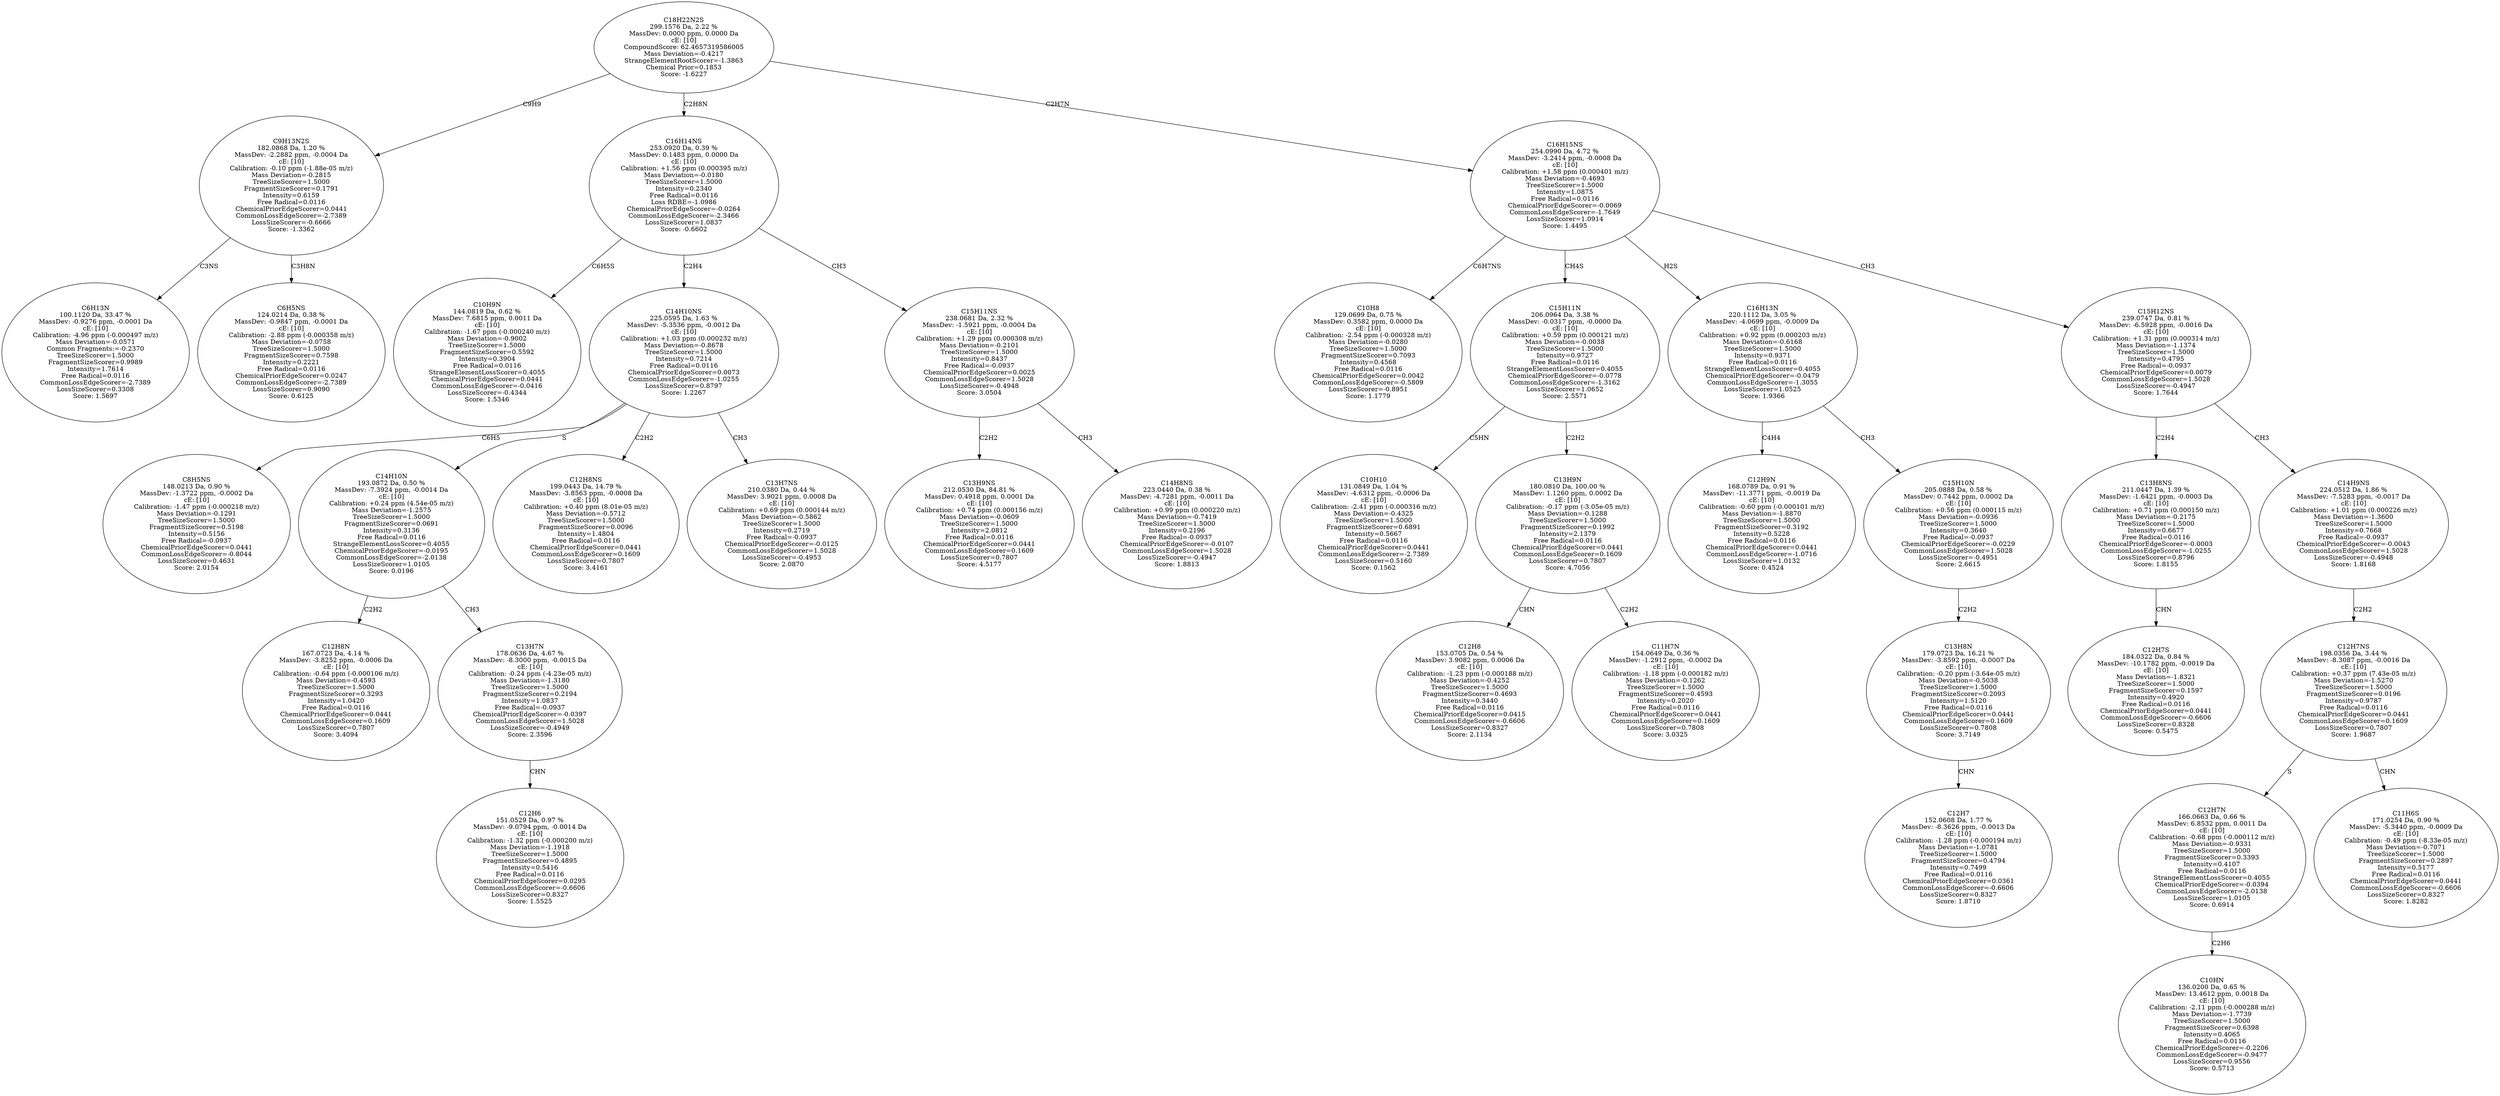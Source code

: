 strict digraph {
v1 [label="C6H13N\n100.1120 Da, 33.47 %\nMassDev: -0.9276 ppm, -0.0001 Da\ncE: [10]\nCalibration: -4.96 ppm (-0.000497 m/z)\nMass Deviation=-0.0571\nCommon Fragments:=-0.2370\nTreeSizeScorer=1.5000\nFragmentSizeScorer=0.9989\nIntensity=1.7614\nFree Radical=0.0116\nCommonLossEdgeScorer=-2.7389\nLossSizeScorer=0.3308\nScore: 1.5697"];
v2 [label="C6H5NS\n124.0214 Da, 0.38 %\nMassDev: -0.9847 ppm, -0.0001 Da\ncE: [10]\nCalibration: -2.88 ppm (-0.000358 m/z)\nMass Deviation=-0.0758\nTreeSizeScorer=1.5000\nFragmentSizeScorer=0.7598\nIntensity=0.2221\nFree Radical=0.0116\nChemicalPriorEdgeScorer=0.0247\nCommonLossEdgeScorer=-2.7389\nLossSizeScorer=0.9090\nScore: 0.6125"];
v3 [label="C9H13N2S\n182.0868 Da, 1.20 %\nMassDev: -2.2882 ppm, -0.0004 Da\ncE: [10]\nCalibration: -0.10 ppm (-1.88e-05 m/z)\nMass Deviation=-0.2815\nTreeSizeScorer=1.5000\nFragmentSizeScorer=0.1791\nIntensity=0.6159\nFree Radical=0.0116\nChemicalPriorEdgeScorer=0.0441\nCommonLossEdgeScorer=-2.7389\nLossSizeScorer=-0.6666\nScore: -1.3362"];
v4 [label="C10H9N\n144.0819 Da, 0.62 %\nMassDev: 7.6815 ppm, 0.0011 Da\ncE: [10]\nCalibration: -1.67 ppm (-0.000240 m/z)\nMass Deviation=-0.9002\nTreeSizeScorer=1.5000\nFragmentSizeScorer=0.5592\nIntensity=0.3904\nFree Radical=0.0116\nStrangeElementLossScorer=0.4055\nChemicalPriorEdgeScorer=0.0441\nCommonLossEdgeScorer=-0.0416\nLossSizeScorer=-0.4344\nScore: 1.5346"];
v5 [label="C8H5NS\n148.0213 Da, 0.90 %\nMassDev: -1.3722 ppm, -0.0002 Da\ncE: [10]\nCalibration: -1.47 ppm (-0.000218 m/z)\nMass Deviation=-0.1291\nTreeSizeScorer=1.5000\nFragmentSizeScorer=0.5198\nIntensity=0.5156\nFree Radical=-0.0937\nChemicalPriorEdgeScorer=0.0441\nCommonLossEdgeScorer=-0.8044\nLossSizeScorer=0.4631\nScore: 2.0154"];
v6 [label="C12H8N\n167.0723 Da, 4.14 %\nMassDev: -3.8252 ppm, -0.0006 Da\ncE: [10]\nCalibration: -0.64 ppm (-0.000106 m/z)\nMass Deviation=-0.4593\nTreeSizeScorer=1.5000\nFragmentSizeScorer=0.3293\nIntensity=1.0420\nFree Radical=0.0116\nChemicalPriorEdgeScorer=0.0441\nCommonLossEdgeScorer=0.1609\nLossSizeScorer=0.7807\nScore: 3.4094"];
v7 [label="C12H6\n151.0529 Da, 0.97 %\nMassDev: -9.0794 ppm, -0.0014 Da\ncE: [10]\nCalibration: -1.32 ppm (-0.000200 m/z)\nMass Deviation=-1.1918\nTreeSizeScorer=1.5000\nFragmentSizeScorer=0.4895\nIntensity=0.5416\nFree Radical=0.0116\nChemicalPriorEdgeScorer=0.0295\nCommonLossEdgeScorer=-0.6606\nLossSizeScorer=0.8327\nScore: 1.5525"];
v8 [label="C13H7N\n178.0636 Da, 4.67 %\nMassDev: -8.3000 ppm, -0.0015 Da\ncE: [10]\nCalibration: -0.24 ppm (-4.23e-05 m/z)\nMass Deviation=-1.3180\nTreeSizeScorer=1.5000\nFragmentSizeScorer=0.2194\nIntensity=1.0837\nFree Radical=-0.0937\nChemicalPriorEdgeScorer=-0.0397\nCommonLossEdgeScorer=1.5028\nLossSizeScorer=-0.4949\nScore: 2.3596"];
v9 [label="C14H10N\n193.0872 Da, 0.50 %\nMassDev: -7.3924 ppm, -0.0014 Da\ncE: [10]\nCalibration: +0.24 ppm (4.54e-05 m/z)\nMass Deviation=-1.2575\nTreeSizeScorer=1.5000\nFragmentSizeScorer=0.0691\nIntensity=0.3136\nFree Radical=0.0116\nStrangeElementLossScorer=0.4055\nChemicalPriorEdgeScorer=-0.0195\nCommonLossEdgeScorer=-2.0138\nLossSizeScorer=1.0105\nScore: 0.0196"];
v10 [label="C12H8NS\n199.0443 Da, 14.79 %\nMassDev: -3.8563 ppm, -0.0008 Da\ncE: [10]\nCalibration: +0.40 ppm (8.01e-05 m/z)\nMass Deviation=-0.5712\nTreeSizeScorer=1.5000\nFragmentSizeScorer=0.0096\nIntensity=1.4804\nFree Radical=0.0116\nChemicalPriorEdgeScorer=0.0441\nCommonLossEdgeScorer=0.1609\nLossSizeScorer=0.7807\nScore: 3.4161"];
v11 [label="C13H7NS\n210.0380 Da, 0.44 %\nMassDev: 3.9021 ppm, 0.0008 Da\ncE: [10]\nCalibration: +0.69 ppm (0.000144 m/z)\nMass Deviation=-0.5862\nTreeSizeScorer=1.5000\nIntensity=0.2719\nFree Radical=-0.0937\nChemicalPriorEdgeScorer=-0.0125\nCommonLossEdgeScorer=1.5028\nLossSizeScorer=-0.4953\nScore: 2.0870"];
v12 [label="C14H10NS\n225.0595 Da, 1.63 %\nMassDev: -5.3536 ppm, -0.0012 Da\ncE: [10]\nCalibration: +1.03 ppm (0.000232 m/z)\nMass Deviation=-0.8678\nTreeSizeScorer=1.5000\nIntensity=0.7214\nFree Radical=0.0116\nChemicalPriorEdgeScorer=0.0073\nCommonLossEdgeScorer=-1.0255\nLossSizeScorer=0.8797\nScore: 1.2267"];
v13 [label="C13H9NS\n212.0530 Da, 84.81 %\nMassDev: 0.4918 ppm, 0.0001 Da\ncE: [10]\nCalibration: +0.74 ppm (0.000156 m/z)\nMass Deviation=-0.0609\nTreeSizeScorer=1.5000\nIntensity=2.0812\nFree Radical=0.0116\nChemicalPriorEdgeScorer=0.0441\nCommonLossEdgeScorer=0.1609\nLossSizeScorer=0.7807\nScore: 4.5177"];
v14 [label="C14H8NS\n223.0440 Da, 0.38 %\nMassDev: -4.7281 ppm, -0.0011 Da\ncE: [10]\nCalibration: +0.99 ppm (0.000220 m/z)\nMass Deviation=-0.7419\nTreeSizeScorer=1.5000\nIntensity=0.2196\nFree Radical=-0.0937\nChemicalPriorEdgeScorer=-0.0107\nCommonLossEdgeScorer=1.5028\nLossSizeScorer=-0.4947\nScore: 1.8813"];
v15 [label="C15H11NS\n238.0681 Da, 2.32 %\nMassDev: -1.5921 ppm, -0.0004 Da\ncE: [10]\nCalibration: +1.29 ppm (0.000308 m/z)\nMass Deviation=-0.2101\nTreeSizeScorer=1.5000\nIntensity=0.8437\nFree Radical=-0.0937\nChemicalPriorEdgeScorer=0.0025\nCommonLossEdgeScorer=1.5028\nLossSizeScorer=-0.4948\nScore: 3.0504"];
v16 [label="C16H14NS\n253.0920 Da, 0.39 %\nMassDev: 0.1483 ppm, 0.0000 Da\ncE: [10]\nCalibration: +1.56 ppm (0.000395 m/z)\nMass Deviation=-0.0180\nTreeSizeScorer=1.5000\nIntensity=0.2340\nFree Radical=0.0116\nLoss RDBE=-1.0986\nChemicalPriorEdgeScorer=-0.0264\nCommonLossEdgeScorer=-2.3466\nLossSizeScorer=1.0837\nScore: -0.6602"];
v17 [label="C10H8\n129.0699 Da, 0.75 %\nMassDev: 0.3582 ppm, 0.0000 Da\ncE: [10]\nCalibration: -2.54 ppm (-0.000328 m/z)\nMass Deviation=-0.0280\nTreeSizeScorer=1.5000\nFragmentSizeScorer=0.7093\nIntensity=0.4568\nFree Radical=0.0116\nChemicalPriorEdgeScorer=0.0042\nCommonLossEdgeScorer=-0.5809\nLossSizeScorer=-0.8951\nScore: 1.1779"];
v18 [label="C10H10\n131.0849 Da, 1.04 %\nMassDev: -4.6312 ppm, -0.0006 Da\ncE: [10]\nCalibration: -2.41 ppm (-0.000316 m/z)\nMass Deviation=-0.4325\nTreeSizeScorer=1.5000\nFragmentSizeScorer=0.6891\nIntensity=0.5667\nFree Radical=0.0116\nChemicalPriorEdgeScorer=0.0441\nCommonLossEdgeScorer=-2.7389\nLossSizeScorer=0.5160\nScore: 0.1562"];
v19 [label="C12H8\n153.0705 Da, 0.54 %\nMassDev: 3.9082 ppm, 0.0006 Da\ncE: [10]\nCalibration: -1.23 ppm (-0.000188 m/z)\nMass Deviation=-0.4252\nTreeSizeScorer=1.5000\nFragmentSizeScorer=0.4693\nIntensity=0.3440\nFree Radical=0.0116\nChemicalPriorEdgeScorer=0.0415\nCommonLossEdgeScorer=-0.6606\nLossSizeScorer=0.8327\nScore: 2.1134"];
v20 [label="C11H7N\n154.0649 Da, 0.36 %\nMassDev: -1.2912 ppm, -0.0002 Da\ncE: [10]\nCalibration: -1.18 ppm (-0.000182 m/z)\nMass Deviation=-0.1262\nTreeSizeScorer=1.5000\nFragmentSizeScorer=0.4593\nIntensity=0.2020\nFree Radical=0.0116\nChemicalPriorEdgeScorer=0.0441\nCommonLossEdgeScorer=0.1609\nLossSizeScorer=0.7808\nScore: 3.0325"];
v21 [label="C13H9N\n180.0810 Da, 100.00 %\nMassDev: 1.1260 ppm, 0.0002 Da\ncE: [10]\nCalibration: -0.17 ppm (-3.05e-05 m/z)\nMass Deviation=-0.1288\nTreeSizeScorer=1.5000\nFragmentSizeScorer=0.1992\nIntensity=2.1379\nFree Radical=0.0116\nChemicalPriorEdgeScorer=0.0441\nCommonLossEdgeScorer=0.1609\nLossSizeScorer=0.7807\nScore: 4.7056"];
v22 [label="C15H11N\n206.0964 Da, 3.38 %\nMassDev: -0.0317 ppm, -0.0000 Da\ncE: [10]\nCalibration: +0.59 ppm (0.000121 m/z)\nMass Deviation=-0.0038\nTreeSizeScorer=1.5000\nIntensity=0.9727\nFree Radical=0.0116\nStrangeElementLossScorer=0.4055\nChemicalPriorEdgeScorer=-0.0778\nCommonLossEdgeScorer=-1.3162\nLossSizeScorer=1.0652\nScore: 2.5571"];
v23 [label="C12H9N\n168.0789 Da, 0.91 %\nMassDev: -11.3771 ppm, -0.0019 Da\ncE: [10]\nCalibration: -0.60 ppm (-0.000101 m/z)\nMass Deviation=-1.8870\nTreeSizeScorer=1.5000\nFragmentSizeScorer=0.3192\nIntensity=0.5228\nFree Radical=0.0116\nChemicalPriorEdgeScorer=0.0441\nCommonLossEdgeScorer=-1.0716\nLossSizeScorer=1.0132\nScore: 0.4524"];
v24 [label="C12H7\n152.0608 Da, 1.77 %\nMassDev: -8.3626 ppm, -0.0013 Da\ncE: [10]\nCalibration: -1.28 ppm (-0.000194 m/z)\nMass Deviation=-1.0781\nTreeSizeScorer=1.5000\nFragmentSizeScorer=0.4794\nIntensity=0.7499\nFree Radical=0.0116\nChemicalPriorEdgeScorer=0.0361\nCommonLossEdgeScorer=-0.6606\nLossSizeScorer=0.8327\nScore: 1.8710"];
v25 [label="C13H8N\n179.0723 Da, 16.21 %\nMassDev: -3.8592 ppm, -0.0007 Da\ncE: [10]\nCalibration: -0.20 ppm (-3.64e-05 m/z)\nMass Deviation=-0.5038\nTreeSizeScorer=1.5000\nFragmentSizeScorer=0.2093\nIntensity=1.5120\nFree Radical=0.0116\nChemicalPriorEdgeScorer=0.0441\nCommonLossEdgeScorer=0.1609\nLossSizeScorer=0.7808\nScore: 3.7149"];
v26 [label="C15H10N\n205.0888 Da, 0.58 %\nMassDev: 0.7442 ppm, 0.0002 Da\ncE: [10]\nCalibration: +0.56 ppm (0.000115 m/z)\nMass Deviation=-0.0936\nTreeSizeScorer=1.5000\nIntensity=0.3640\nFree Radical=-0.0937\nChemicalPriorEdgeScorer=-0.0229\nCommonLossEdgeScorer=1.5028\nLossSizeScorer=-0.4951\nScore: 2.6615"];
v27 [label="C16H13N\n220.1112 Da, 3.05 %\nMassDev: -4.0699 ppm, -0.0009 Da\ncE: [10]\nCalibration: +0.92 ppm (0.000203 m/z)\nMass Deviation=-0.6168\nTreeSizeScorer=1.5000\nIntensity=0.9371\nFree Radical=0.0116\nStrangeElementLossScorer=0.4055\nChemicalPriorEdgeScorer=-0.0479\nCommonLossEdgeScorer=-1.3055\nLossSizeScorer=1.0525\nScore: 1.9366"];
v28 [label="C12H7S\n184.0322 Da, 0.84 %\nMassDev: -10.1782 ppm, -0.0019 Da\ncE: [10]\nMass Deviation=-1.8321\nTreeSizeScorer=1.5000\nFragmentSizeScorer=0.1597\nIntensity=0.4920\nFree Radical=0.0116\nChemicalPriorEdgeScorer=0.0441\nCommonLossEdgeScorer=-0.6606\nLossSizeScorer=0.8328\nScore: 0.5475"];
v29 [label="C13H8NS\n211.0447 Da, 1.39 %\nMassDev: -1.6421 ppm, -0.0003 Da\ncE: [10]\nCalibration: +0.71 ppm (0.000150 m/z)\nMass Deviation=-0.2175\nTreeSizeScorer=1.5000\nIntensity=0.6677\nFree Radical=0.0116\nChemicalPriorEdgeScorer=-0.0003\nCommonLossEdgeScorer=-1.0255\nLossSizeScorer=0.8796\nScore: 1.8155"];
v30 [label="C10HN\n136.0200 Da, 0.65 %\nMassDev: 13.4612 ppm, 0.0018 Da\ncE: [10]\nCalibration: -2.11 ppm (-0.000288 m/z)\nMass Deviation=-1.7739\nTreeSizeScorer=1.5000\nFragmentSizeScorer=0.6398\nIntensity=0.4065\nFree Radical=0.0116\nChemicalPriorEdgeScorer=-0.2206\nCommonLossEdgeScorer=-0.9477\nLossSizeScorer=0.9556\nScore: 0.5713"];
v31 [label="C12H7N\n166.0663 Da, 0.66 %\nMassDev: 6.8532 ppm, 0.0011 Da\ncE: [10]\nCalibration: -0.68 ppm (-0.000112 m/z)\nMass Deviation=-0.9331\nTreeSizeScorer=1.5000\nFragmentSizeScorer=0.3393\nIntensity=0.4107\nFree Radical=0.0116\nStrangeElementLossScorer=0.4055\nChemicalPriorEdgeScorer=-0.0394\nCommonLossEdgeScorer=-2.0138\nLossSizeScorer=1.0105\nScore: 0.6914"];
v32 [label="C11H6S\n171.0254 Da, 0.90 %\nMassDev: -5.3440 ppm, -0.0009 Da\ncE: [10]\nCalibration: -0.49 ppm (-8.33e-05 m/z)\nMass Deviation=-0.7071\nTreeSizeScorer=1.5000\nFragmentSizeScorer=0.2897\nIntensity=0.5177\nFree Radical=0.0116\nChemicalPriorEdgeScorer=0.0441\nCommonLossEdgeScorer=-0.6606\nLossSizeScorer=0.8327\nScore: 1.8282"];
v33 [label="C12H7NS\n198.0356 Da, 3.44 %\nMassDev: -8.3087 ppm, -0.0016 Da\ncE: [10]\nCalibration: +0.37 ppm (7.43e-05 m/z)\nMass Deviation=-1.5270\nTreeSizeScorer=1.5000\nFragmentSizeScorer=0.0196\nIntensity=0.9787\nFree Radical=0.0116\nChemicalPriorEdgeScorer=0.0441\nCommonLossEdgeScorer=0.1609\nLossSizeScorer=0.7807\nScore: 1.9687"];
v34 [label="C14H9NS\n224.0512 Da, 1.86 %\nMassDev: -7.5283 ppm, -0.0017 Da\ncE: [10]\nCalibration: +1.01 ppm (0.000226 m/z)\nMass Deviation=-1.3600\nTreeSizeScorer=1.5000\nIntensity=0.7668\nFree Radical=-0.0937\nChemicalPriorEdgeScorer=-0.0043\nCommonLossEdgeScorer=1.5028\nLossSizeScorer=-0.4948\nScore: 1.8168"];
v35 [label="C15H12NS\n239.0747 Da, 0.81 %\nMassDev: -6.5928 ppm, -0.0016 Da\ncE: [10]\nCalibration: +1.31 ppm (0.000314 m/z)\nMass Deviation=-1.1374\nTreeSizeScorer=1.5000\nIntensity=0.4795\nFree Radical=-0.0937\nChemicalPriorEdgeScorer=0.0079\nCommonLossEdgeScorer=1.5028\nLossSizeScorer=-0.4947\nScore: 1.7644"];
v36 [label="C16H15NS\n254.0990 Da, 4.72 %\nMassDev: -3.2414 ppm, -0.0008 Da\ncE: [10]\nCalibration: +1.58 ppm (0.000401 m/z)\nMass Deviation=-0.4693\nTreeSizeScorer=1.5000\nIntensity=1.0875\nFree Radical=0.0116\nChemicalPriorEdgeScorer=-0.0069\nCommonLossEdgeScorer=-1.7649\nLossSizeScorer=1.0914\nScore: 1.4495"];
v37 [label="C18H22N2S\n299.1576 Da, 2.22 %\nMassDev: 0.0000 ppm, 0.0000 Da\ncE: [10]\nCompoundScore: 62.4657319586005\nMass Deviation=-0.4217\nStrangeElementRootScorer=-1.3863\nChemical Prior=0.1853\nScore: -1.6227"];
v3 -> v1 [label="C3NS"];
v3 -> v2 [label="C3H8N"];
v37 -> v3 [label="C9H9"];
v16 -> v4 [label="C6H5S"];
v12 -> v5 [label="C6H5"];
v9 -> v6 [label="C2H2"];
v8 -> v7 [label="CHN"];
v9 -> v8 [label="CH3"];
v12 -> v9 [label="S"];
v12 -> v10 [label="C2H2"];
v12 -> v11 [label="CH3"];
v16 -> v12 [label="C2H4"];
v15 -> v13 [label="C2H2"];
v15 -> v14 [label="CH3"];
v16 -> v15 [label="CH3"];
v37 -> v16 [label="C2H8N"];
v36 -> v17 [label="C6H7NS"];
v22 -> v18 [label="C5HN"];
v21 -> v19 [label="CHN"];
v21 -> v20 [label="C2H2"];
v22 -> v21 [label="C2H2"];
v36 -> v22 [label="CH4S"];
v27 -> v23 [label="C4H4"];
v25 -> v24 [label="CHN"];
v26 -> v25 [label="C2H2"];
v27 -> v26 [label="CH3"];
v36 -> v27 [label="H2S"];
v29 -> v28 [label="CHN"];
v35 -> v29 [label="C2H4"];
v31 -> v30 [label="C2H6"];
v33 -> v31 [label="S"];
v33 -> v32 [label="CHN"];
v34 -> v33 [label="C2H2"];
v35 -> v34 [label="CH3"];
v36 -> v35 [label="CH3"];
v37 -> v36 [label="C2H7N"];
}